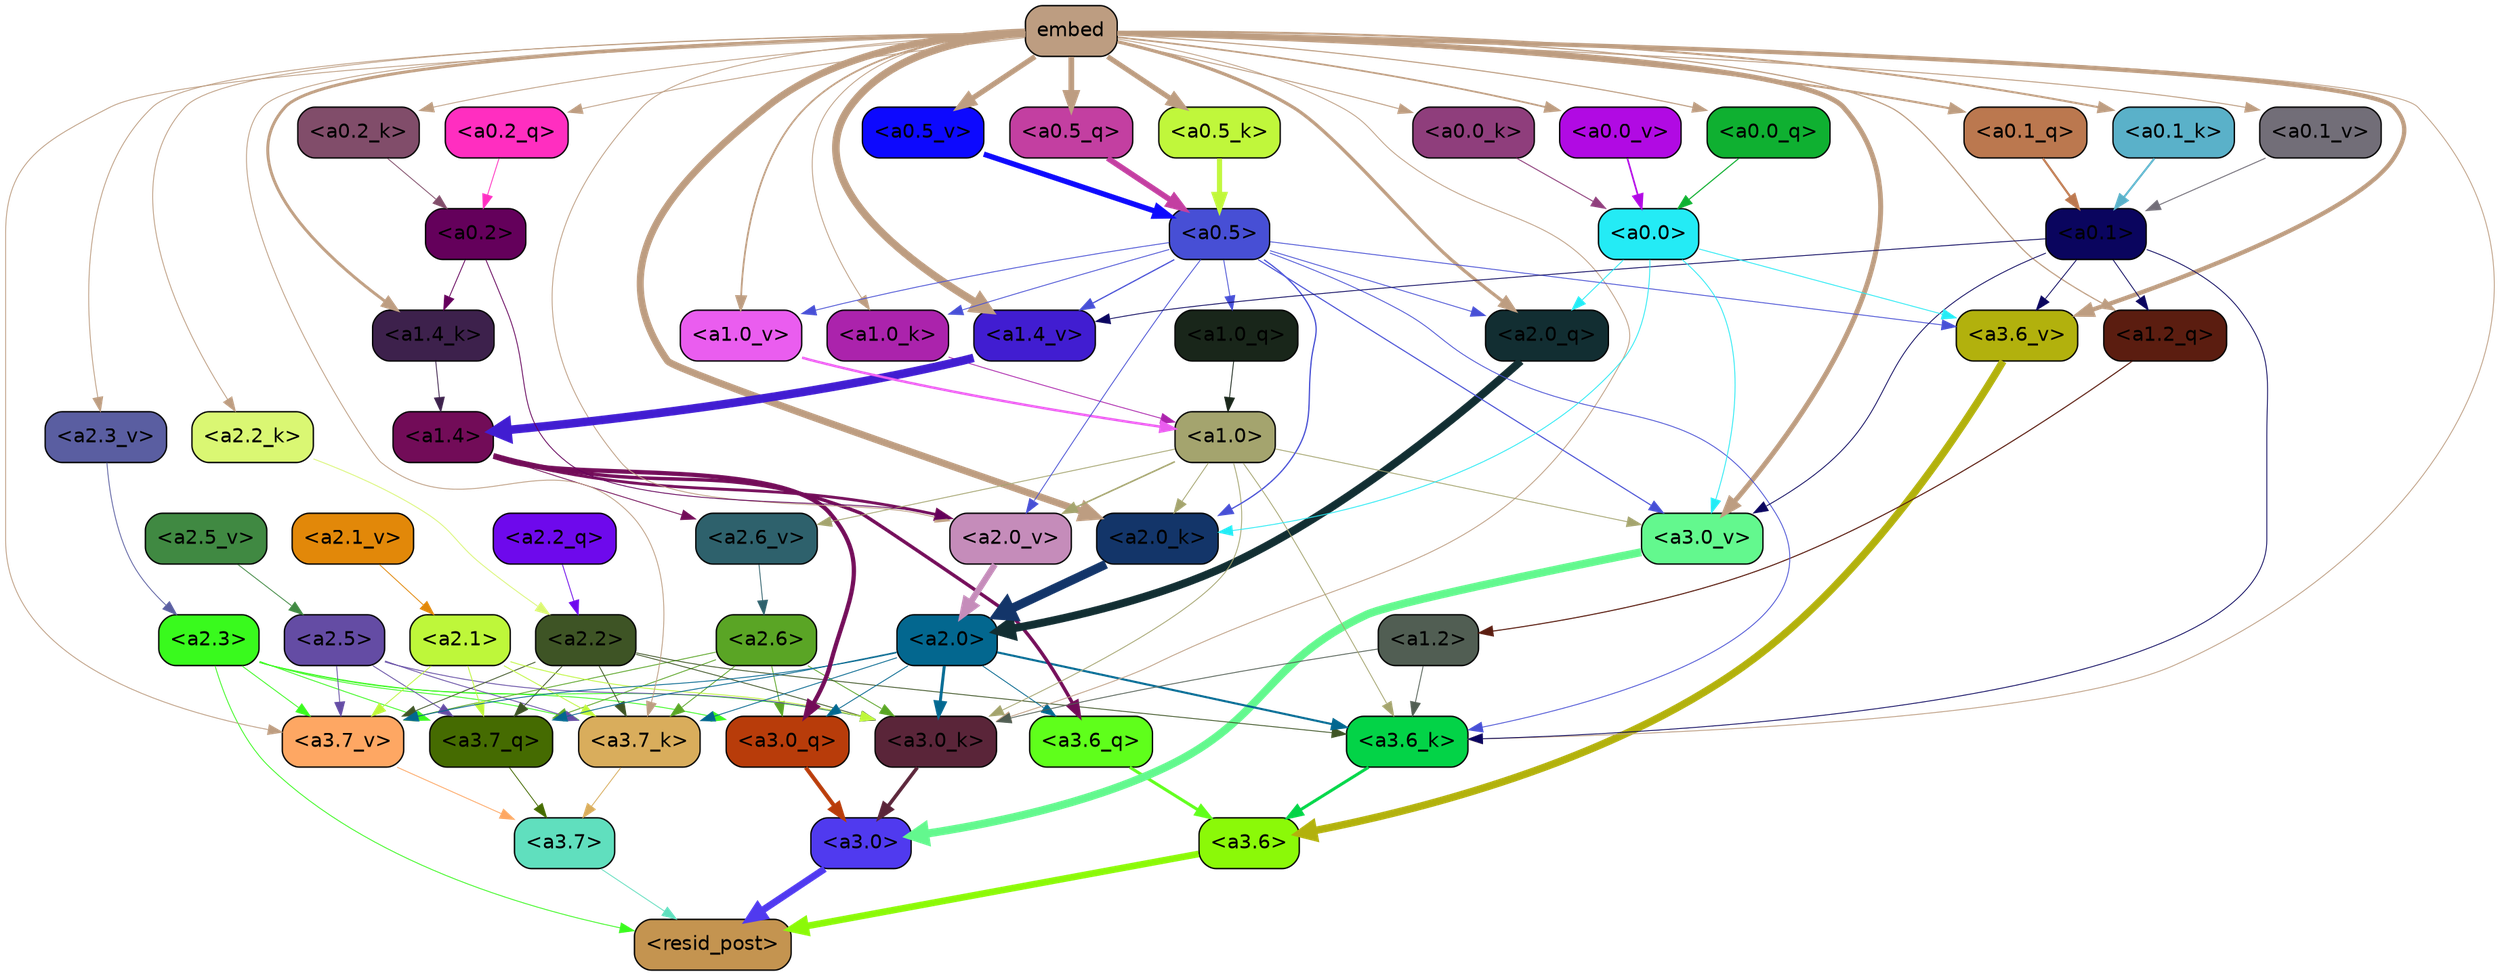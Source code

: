 strict digraph "" {
	graph [bgcolor=transparent,
		layout=dot,
		overlap=false,
		splines=true
	];
	"<a3.7>"	[color=black,
		fillcolor="#60dfbe",
		fontname=Helvetica,
		shape=box,
		style="filled, rounded"];
	"<resid_post>"	[color=black,
		fillcolor="#c49450",
		fontname=Helvetica,
		shape=box,
		style="filled, rounded"];
	"<a3.7>" -> "<resid_post>"	[color="#60dfbe",
		penwidth=0.6];
	"<a3.6>"	[color=black,
		fillcolor="#8bf908",
		fontname=Helvetica,
		shape=box,
		style="filled, rounded"];
	"<a3.6>" -> "<resid_post>"	[color="#8bf908",
		penwidth=4.7534414529800415];
	"<a3.0>"	[color=black,
		fillcolor="#503aef",
		fontname=Helvetica,
		shape=box,
		style="filled, rounded"];
	"<a3.0>" -> "<resid_post>"	[color="#503aef",
		penwidth=4.898576855659485];
	"<a2.3>"	[color=black,
		fillcolor="#39fa1d",
		fontname=Helvetica,
		shape=box,
		style="filled, rounded"];
	"<a2.3>" -> "<resid_post>"	[color="#39fa1d",
		penwidth=0.6];
	"<a3.7_q>"	[color=black,
		fillcolor="#456b01",
		fontname=Helvetica,
		shape=box,
		style="filled, rounded"];
	"<a2.3>" -> "<a3.7_q>"	[color="#39fa1d",
		penwidth=0.6];
	"<a3.0_q>"	[color=black,
		fillcolor="#b83c0a",
		fontname=Helvetica,
		shape=box,
		style="filled, rounded"];
	"<a2.3>" -> "<a3.0_q>"	[color="#39fa1d",
		penwidth=0.6];
	"<a3.7_k>"	[color=black,
		fillcolor="#d9ad5c",
		fontname=Helvetica,
		shape=box,
		style="filled, rounded"];
	"<a2.3>" -> "<a3.7_k>"	[color="#39fa1d",
		penwidth=0.6];
	"<a3.0_k>"	[color=black,
		fillcolor="#5a2539",
		fontname=Helvetica,
		shape=box,
		style="filled, rounded"];
	"<a2.3>" -> "<a3.0_k>"	[color="#39fa1d",
		penwidth=0.6];
	"<a3.7_v>"	[color=black,
		fillcolor="#fea763",
		fontname=Helvetica,
		shape=box,
		style="filled, rounded"];
	"<a2.3>" -> "<a3.7_v>"	[color="#39fa1d",
		penwidth=0.6];
	"<a3.7_q>" -> "<a3.7>"	[color="#456b01",
		penwidth=0.6];
	"<a3.6_q>"	[color=black,
		fillcolor="#5fff1b",
		fontname=Helvetica,
		shape=box,
		style="filled, rounded"];
	"<a3.6_q>" -> "<a3.6>"	[color="#5fff1b",
		penwidth=2.160832464694977];
	"<a3.0_q>" -> "<a3.0>"	[color="#b83c0a",
		penwidth=2.870753765106201];
	"<a3.7_k>" -> "<a3.7>"	[color="#d9ad5c",
		penwidth=0.6];
	"<a3.6_k>"	[color=black,
		fillcolor="#03d347",
		fontname=Helvetica,
		shape=box,
		style="filled, rounded"];
	"<a3.6_k>" -> "<a3.6>"	[color="#03d347",
		penwidth=2.13908451795578];
	"<a3.0_k>" -> "<a3.0>"	[color="#5a2539",
		penwidth=2.520303964614868];
	"<a3.7_v>" -> "<a3.7>"	[color="#fea763",
		penwidth=0.6];
	"<a3.6_v>"	[color=black,
		fillcolor="#b2b10d",
		fontname=Helvetica,
		shape=box,
		style="filled, rounded"];
	"<a3.6_v>" -> "<a3.6>"	[color="#b2b10d",
		penwidth=5.297133803367615];
	"<a3.0_v>"	[color=black,
		fillcolor="#63f88e",
		fontname=Helvetica,
		shape=box,
		style="filled, rounded"];
	"<a3.0_v>" -> "<a3.0>"	[color="#63f88e",
		penwidth=5.680712580680847];
	"<a2.6>"	[color=black,
		fillcolor="#5aa525",
		fontname=Helvetica,
		shape=box,
		style="filled, rounded"];
	"<a2.6>" -> "<a3.7_q>"	[color="#5aa525",
		penwidth=0.6];
	"<a2.6>" -> "<a3.0_q>"	[color="#5aa525",
		penwidth=0.6];
	"<a2.6>" -> "<a3.7_k>"	[color="#5aa525",
		penwidth=0.6];
	"<a2.6>" -> "<a3.0_k>"	[color="#5aa525",
		penwidth=0.6];
	"<a2.6>" -> "<a3.7_v>"	[color="#5aa525",
		penwidth=0.6];
	"<a2.5>"	[color=black,
		fillcolor="#644ca4",
		fontname=Helvetica,
		shape=box,
		style="filled, rounded"];
	"<a2.5>" -> "<a3.7_q>"	[color="#644ca4",
		penwidth=0.6];
	"<a2.5>" -> "<a3.7_k>"	[color="#644ca4",
		penwidth=0.6];
	"<a2.5>" -> "<a3.0_k>"	[color="#644ca4",
		penwidth=0.6];
	"<a2.5>" -> "<a3.7_v>"	[color="#644ca4",
		penwidth=0.6];
	"<a2.2>"	[color=black,
		fillcolor="#3e5425",
		fontname=Helvetica,
		shape=box,
		style="filled, rounded"];
	"<a2.2>" -> "<a3.7_q>"	[color="#3e5425",
		penwidth=0.6];
	"<a2.2>" -> "<a3.7_k>"	[color="#3e5425",
		penwidth=0.6];
	"<a2.2>" -> "<a3.6_k>"	[color="#3e5425",
		penwidth=0.6];
	"<a2.2>" -> "<a3.0_k>"	[color="#3e5425",
		penwidth=0.6];
	"<a2.2>" -> "<a3.7_v>"	[color="#3e5425",
		penwidth=0.6];
	"<a2.1>"	[color=black,
		fillcolor="#bef73a",
		fontname=Helvetica,
		shape=box,
		style="filled, rounded"];
	"<a2.1>" -> "<a3.7_q>"	[color="#bef73a",
		penwidth=0.6];
	"<a2.1>" -> "<a3.7_k>"	[color="#bef73a",
		penwidth=0.6];
	"<a2.1>" -> "<a3.0_k>"	[color="#bef73a",
		penwidth=0.6];
	"<a2.1>" -> "<a3.7_v>"	[color="#bef73a",
		penwidth=0.6];
	"<a2.0>"	[color=black,
		fillcolor="#03678f",
		fontname=Helvetica,
		shape=box,
		style="filled, rounded"];
	"<a2.0>" -> "<a3.7_q>"	[color="#03678f",
		penwidth=0.6];
	"<a2.0>" -> "<a3.6_q>"	[color="#03678f",
		penwidth=0.6];
	"<a2.0>" -> "<a3.0_q>"	[color="#03678f",
		penwidth=0.6];
	"<a2.0>" -> "<a3.7_k>"	[color="#03678f",
		penwidth=0.6];
	"<a2.0>" -> "<a3.6_k>"	[color="#03678f",
		penwidth=1.4807794839143753];
	"<a2.0>" -> "<a3.0_k>"	[color="#03678f",
		penwidth=2.095262974500656];
	"<a2.0>" -> "<a3.7_v>"	[color="#03678f",
		penwidth=0.6];
	"<a1.4>"	[color=black,
		fillcolor="#720c58",
		fontname=Helvetica,
		shape=box,
		style="filled, rounded"];
	"<a1.4>" -> "<a3.6_q>"	[color="#720c58",
		penwidth=2.425799250602722];
	"<a1.4>" -> "<a3.0_q>"	[color="#720c58",
		penwidth=3.0341034531593323];
	"<a2.6_v>"	[color=black,
		fillcolor="#2e616c",
		fontname=Helvetica,
		shape=box,
		style="filled, rounded"];
	"<a1.4>" -> "<a2.6_v>"	[color="#720c58",
		penwidth=0.6];
	"<a2.0_v>"	[color=black,
		fillcolor="#c58cba",
		fontname=Helvetica,
		shape=box,
		style="filled, rounded"];
	"<a1.4>" -> "<a2.0_v>"	[color="#720c58",
		penwidth=2.007302835583687];
	embed	[color=black,
		fillcolor="#bd9d81",
		fontname=Helvetica,
		shape=box,
		style="filled, rounded"];
	embed -> "<a3.7_k>"	[color="#bd9d81",
		penwidth=0.6];
	embed -> "<a3.6_k>"	[color="#bd9d81",
		penwidth=0.6];
	embed -> "<a3.0_k>"	[color="#bd9d81",
		penwidth=0.6];
	embed -> "<a3.7_v>"	[color="#bd9d81",
		penwidth=0.6];
	embed -> "<a3.6_v>"	[color="#bd9d81",
		penwidth=3.067279100418091];
	embed -> "<a3.0_v>"	[color="#bd9d81",
		penwidth=3.5202720761299133];
	"<a2.0_q>"	[color=black,
		fillcolor="#122e32",
		fontname=Helvetica,
		shape=box,
		style="filled, rounded"];
	embed -> "<a2.0_q>"	[color="#bd9d81",
		penwidth=2.339468687772751];
	"<a2.2_k>"	[color=black,
		fillcolor="#daf773",
		fontname=Helvetica,
		shape=box,
		style="filled, rounded"];
	embed -> "<a2.2_k>"	[color="#bd9d81",
		penwidth=0.6];
	"<a2.0_k>"	[color=black,
		fillcolor="#133569",
		fontname=Helvetica,
		shape=box,
		style="filled, rounded"];
	embed -> "<a2.0_k>"	[color="#bd9d81",
		penwidth=4.9759310483932495];
	"<a2.3_v>"	[color=black,
		fillcolor="#5a5ea1",
		fontname=Helvetica,
		shape=box,
		style="filled, rounded"];
	embed -> "<a2.3_v>"	[color="#bd9d81",
		penwidth=0.6];
	embed -> "<a2.0_v>"	[color="#bd9d81",
		penwidth=0.6];
	"<a1.2_q>"	[color=black,
		fillcolor="#5b1d10",
		fontname=Helvetica,
		shape=box,
		style="filled, rounded"];
	embed -> "<a1.2_q>"	[color="#bd9d81",
		penwidth=0.8262195587158203];
	"<a1.4_k>"	[color=black,
		fillcolor="#3d214c",
		fontname=Helvetica,
		shape=box,
		style="filled, rounded"];
	embed -> "<a1.4_k>"	[color="#bd9d81",
		penwidth=2.0715588331222534];
	"<a1.0_k>"	[color=black,
		fillcolor="#ab23ac",
		fontname=Helvetica,
		shape=box,
		style="filled, rounded"];
	embed -> "<a1.0_k>"	[color="#bd9d81",
		penwidth=0.6];
	"<a1.4_v>"	[color=black,
		fillcolor="#411dd1",
		fontname=Helvetica,
		shape=box,
		style="filled, rounded"];
	embed -> "<a1.4_v>"	[color="#bd9d81",
		penwidth=5.3763720989227295];
	"<a1.0_v>"	[color=black,
		fillcolor="#ea5def",
		fontname=Helvetica,
		shape=box,
		style="filled, rounded"];
	embed -> "<a1.0_v>"	[color="#bd9d81",
		penwidth=1.232791244983673];
	"<a0.5_q>"	[color=black,
		fillcolor="#c33fa1",
		fontname=Helvetica,
		shape=box,
		style="filled, rounded"];
	embed -> "<a0.5_q>"	[color="#bd9d81",
		penwidth=4.023846864700317];
	"<a0.2_q>"	[color=black,
		fillcolor="#ff2ec0",
		fontname=Helvetica,
		shape=box,
		style="filled, rounded"];
	embed -> "<a0.2_q>"	[color="#bd9d81",
		penwidth=0.6];
	"<a0.1_q>"	[color=black,
		fillcolor="#bb784f",
		fontname=Helvetica,
		shape=box,
		style="filled, rounded"];
	embed -> "<a0.1_q>"	[color="#bd9d81",
		penwidth=1.5174524784088135];
	"<a0.0_q>"	[color=black,
		fillcolor="#0fb031",
		fontname=Helvetica,
		shape=box,
		style="filled, rounded"];
	embed -> "<a0.0_q>"	[color="#bd9d81",
		penwidth=0.7661721706390381];
	"<a0.5_k>"	[color=black,
		fillcolor="#c0f73b",
		fontname=Helvetica,
		shape=box,
		style="filled, rounded"];
	embed -> "<a0.5_k>"	[color="#bd9d81",
		penwidth=3.6077781692147255];
	"<a0.2_k>"	[color=black,
		fillcolor="#814d6a",
		fontname=Helvetica,
		shape=box,
		style="filled, rounded"];
	embed -> "<a0.2_k>"	[color="#bd9d81",
		penwidth=0.6];
	"<a0.1_k>"	[color=black,
		fillcolor="#5ab1c9",
		fontname=Helvetica,
		shape=box,
		style="filled, rounded"];
	embed -> "<a0.1_k>"	[color="#bd9d81",
		penwidth=1.4202172756195068];
	"<a0.0_k>"	[color=black,
		fillcolor="#8f3e7c",
		fontname=Helvetica,
		shape=box,
		style="filled, rounded"];
	embed -> "<a0.0_k>"	[color="#bd9d81",
		penwidth=0.6857509613037109];
	"<a0.5_v>"	[color=black,
		fillcolor="#0d09fe",
		fontname=Helvetica,
		shape=box,
		style="filled, rounded"];
	embed -> "<a0.5_v>"	[color="#bd9d81",
		penwidth=3.744613029062748];
	"<a0.1_v>"	[color=black,
		fillcolor="#726e78",
		fontname=Helvetica,
		shape=box,
		style="filled, rounded"];
	embed -> "<a0.1_v>"	[color="#bd9d81",
		penwidth=0.6802842617034912];
	"<a0.0_v>"	[color=black,
		fillcolor="#b10ae3",
		fontname=Helvetica,
		shape=box,
		style="filled, rounded"];
	embed -> "<a0.0_v>"	[color="#bd9d81",
		penwidth=1.1918210983276367];
	"<a1.2>"	[color=black,
		fillcolor="#515e53",
		fontname=Helvetica,
		shape=box,
		style="filled, rounded"];
	"<a1.2>" -> "<a3.6_k>"	[color="#515e53",
		penwidth=0.6];
	"<a1.2>" -> "<a3.0_k>"	[color="#515e53",
		penwidth=0.6];
	"<a1.0>"	[color=black,
		fillcolor="#a4a46e",
		fontname=Helvetica,
		shape=box,
		style="filled, rounded"];
	"<a1.0>" -> "<a3.6_k>"	[color="#a4a46e",
		penwidth=0.6];
	"<a1.0>" -> "<a3.0_k>"	[color="#a4a46e",
		penwidth=0.6];
	"<a1.0>" -> "<a3.0_v>"	[color="#a4a46e",
		penwidth=0.6];
	"<a1.0>" -> "<a2.0_k>"	[color="#a4a46e",
		penwidth=0.6];
	"<a1.0>" -> "<a2.6_v>"	[color="#a4a46e",
		penwidth=0.6];
	"<a1.0>" -> "<a2.0_v>"	[color="#a4a46e",
		penwidth=1.0943371653556824];
	"<a0.5>"	[color=black,
		fillcolor="#474fd5",
		fontname=Helvetica,
		shape=box,
		style="filled, rounded"];
	"<a0.5>" -> "<a3.6_k>"	[color="#474fd5",
		penwidth=0.6];
	"<a0.5>" -> "<a3.6_v>"	[color="#474fd5",
		penwidth=0.6];
	"<a0.5>" -> "<a3.0_v>"	[color="#474fd5",
		penwidth=0.764040544629097];
	"<a0.5>" -> "<a2.0_q>"	[color="#474fd5",
		penwidth=0.6];
	"<a0.5>" -> "<a2.0_k>"	[color="#474fd5",
		penwidth=0.8956001400947571];
	"<a0.5>" -> "<a2.0_v>"	[color="#474fd5",
		penwidth=0.6];
	"<a1.0_q>"	[color=black,
		fillcolor="#19261a",
		fontname=Helvetica,
		shape=box,
		style="filled, rounded"];
	"<a0.5>" -> "<a1.0_q>"	[color="#474fd5",
		penwidth=0.6];
	"<a0.5>" -> "<a1.0_k>"	[color="#474fd5",
		penwidth=0.6];
	"<a0.5>" -> "<a1.4_v>"	[color="#474fd5",
		penwidth=0.8774083852767944];
	"<a0.5>" -> "<a1.0_v>"	[color="#474fd5",
		penwidth=0.6];
	"<a0.1>"	[color=black,
		fillcolor="#0a055e",
		fontname=Helvetica,
		shape=box,
		style="filled, rounded"];
	"<a0.1>" -> "<a3.6_k>"	[color="#0a055e",
		penwidth=0.6];
	"<a0.1>" -> "<a3.6_v>"	[color="#0a055e",
		penwidth=0.6];
	"<a0.1>" -> "<a3.0_v>"	[color="#0a055e",
		penwidth=0.6];
	"<a0.1>" -> "<a1.2_q>"	[color="#0a055e",
		penwidth=0.6];
	"<a0.1>" -> "<a1.4_v>"	[color="#0a055e",
		penwidth=0.6];
	"<a0.0>"	[color=black,
		fillcolor="#24ebf5",
		fontname=Helvetica,
		shape=box,
		style="filled, rounded"];
	"<a0.0>" -> "<a3.6_v>"	[color="#24ebf5",
		penwidth=0.6];
	"<a0.0>" -> "<a3.0_v>"	[color="#24ebf5",
		penwidth=0.6];
	"<a0.0>" -> "<a2.0_q>"	[color="#24ebf5",
		penwidth=0.6];
	"<a0.0>" -> "<a2.0_k>"	[color="#24ebf5",
		penwidth=0.6];
	"<a2.2_q>"	[color=black,
		fillcolor="#6e09ec",
		fontname=Helvetica,
		shape=box,
		style="filled, rounded"];
	"<a2.2_q>" -> "<a2.2>"	[color="#6e09ec",
		penwidth=0.6];
	"<a2.0_q>" -> "<a2.0>"	[color="#122e32",
		penwidth=5.606565475463867];
	"<a2.2_k>" -> "<a2.2>"	[color="#daf773",
		penwidth=0.6];
	"<a2.0_k>" -> "<a2.0>"	[color="#133569",
		penwidth=6.344284534454346];
	"<a2.6_v>" -> "<a2.6>"	[color="#2e616c",
		penwidth=0.6];
	"<a2.5_v>"	[color=black,
		fillcolor="#408942",
		fontname=Helvetica,
		shape=box,
		style="filled, rounded"];
	"<a2.5_v>" -> "<a2.5>"	[color="#408942",
		penwidth=0.6];
	"<a2.3_v>" -> "<a2.3>"	[color="#5a5ea1",
		penwidth=0.6];
	"<a2.1_v>"	[color=black,
		fillcolor="#e28809",
		fontname=Helvetica,
		shape=box,
		style="filled, rounded"];
	"<a2.1_v>" -> "<a2.1>"	[color="#e28809",
		penwidth=0.6];
	"<a2.0_v>" -> "<a2.0>"	[color="#c58cba",
		penwidth=4.422677040100098];
	"<a0.2>"	[color=black,
		fillcolor="#64005b",
		fontname=Helvetica,
		shape=box,
		style="filled, rounded"];
	"<a0.2>" -> "<a2.0_v>"	[color="#64005b",
		penwidth=0.6];
	"<a0.2>" -> "<a1.4_k>"	[color="#64005b",
		penwidth=0.6];
	"<a1.2_q>" -> "<a1.2>"	[color="#5b1d10",
		penwidth=0.7570515871047974];
	"<a1.0_q>" -> "<a1.0>"	[color="#19261a",
		penwidth=0.6];
	"<a1.4_k>" -> "<a1.4>"	[color="#3d214c",
		penwidth=0.6];
	"<a1.0_k>" -> "<a1.0>"	[color="#ab23ac",
		penwidth=0.6];
	"<a1.4_v>" -> "<a1.4>"	[color="#411dd1",
		penwidth=6.0194467306137085];
	"<a1.0_v>" -> "<a1.0>"	[color="#ea5def",
		penwidth=1.738280937075615];
	"<a0.5_q>" -> "<a0.5>"	[color="#c33fa1",
		penwidth=4.023846536874771];
	"<a0.2_q>" -> "<a0.2>"	[color="#ff2ec0",
		penwidth=0.6];
	"<a0.1_q>" -> "<a0.1>"	[color="#bb784f",
		penwidth=1.5174570083618164];
	"<a0.0_q>" -> "<a0.0>"	[color="#0fb031",
		penwidth=0.766176700592041];
	"<a0.5_k>" -> "<a0.5>"	[color="#c0f73b",
		penwidth=3.607769437134266];
	"<a0.2_k>" -> "<a0.2>"	[color="#814d6a",
		penwidth=0.6];
	"<a0.1_k>" -> "<a0.1>"	[color="#5ab1c9",
		penwidth=1.4202113151550293];
	"<a0.0_k>" -> "<a0.0>"	[color="#8f3e7c",
		penwidth=0.6857404708862305];
	"<a0.5_v>" -> "<a0.5>"	[color="#0d09fe",
		penwidth=3.7962711341679096];
	"<a0.1_v>" -> "<a0.1>"	[color="#726e78",
		penwidth=0.6802752017974854];
	"<a0.0_v>" -> "<a0.0>"	[color="#b10ae3",
		penwidth=1.1918113231658936];
}

